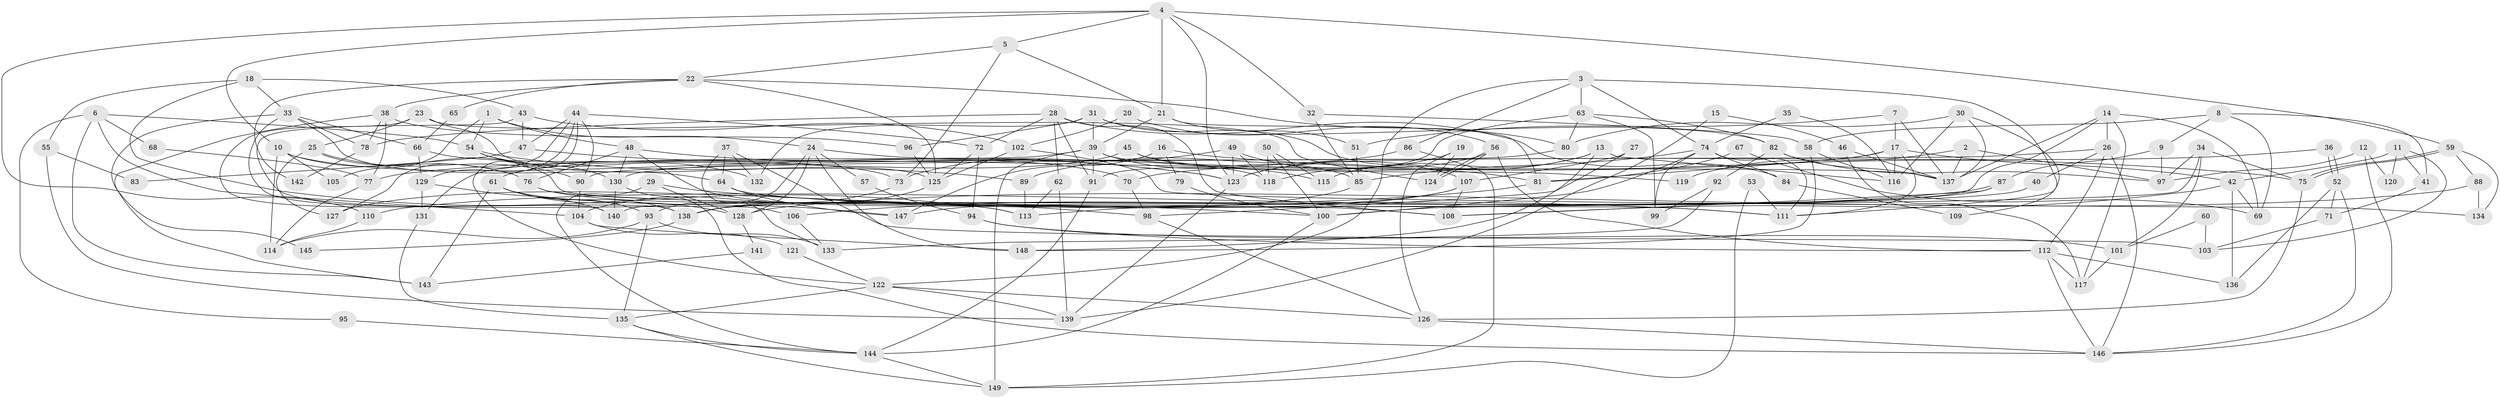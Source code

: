 // coarse degree distribution, {4: 0.17894736842105263, 3: 0.1368421052631579, 7: 0.10526315789473684, 6: 0.2, 8: 0.06315789473684211, 5: 0.1368421052631579, 9: 0.042105263157894736, 2: 0.12631578947368421, 10: 0.010526315789473684}
// Generated by graph-tools (version 1.1) at 2025/23/03/03/25 07:23:58]
// undirected, 149 vertices, 298 edges
graph export_dot {
graph [start="1"]
  node [color=gray90,style=filled];
  1;
  2;
  3;
  4;
  5;
  6;
  7;
  8;
  9;
  10;
  11;
  12;
  13;
  14;
  15;
  16;
  17;
  18;
  19;
  20;
  21;
  22;
  23;
  24;
  25;
  26;
  27;
  28;
  29;
  30;
  31;
  32;
  33;
  34;
  35;
  36;
  37;
  38;
  39;
  40;
  41;
  42;
  43;
  44;
  45;
  46;
  47;
  48;
  49;
  50;
  51;
  52;
  53;
  54;
  55;
  56;
  57;
  58;
  59;
  60;
  61;
  62;
  63;
  64;
  65;
  66;
  67;
  68;
  69;
  70;
  71;
  72;
  73;
  74;
  75;
  76;
  77;
  78;
  79;
  80;
  81;
  82;
  83;
  84;
  85;
  86;
  87;
  88;
  89;
  90;
  91;
  92;
  93;
  94;
  95;
  96;
  97;
  98;
  99;
  100;
  101;
  102;
  103;
  104;
  105;
  106;
  107;
  108;
  109;
  110;
  111;
  112;
  113;
  114;
  115;
  116;
  117;
  118;
  119;
  120;
  121;
  122;
  123;
  124;
  125;
  126;
  127;
  128;
  129;
  130;
  131;
  132;
  133;
  134;
  135;
  136;
  137;
  138;
  139;
  140;
  141;
  142;
  143;
  144;
  145;
  146;
  147;
  148;
  149;
  1 -- 24;
  1 -- 48;
  1 -- 54;
  1 -- 105;
  2 -- 137;
  2 -- 97;
  2 -- 119;
  3 -- 111;
  3 -- 74;
  3 -- 63;
  3 -- 86;
  3 -- 122;
  4 -- 21;
  4 -- 32;
  4 -- 5;
  4 -- 10;
  4 -- 59;
  4 -- 110;
  4 -- 123;
  5 -- 22;
  5 -- 21;
  5 -- 73;
  6 -- 54;
  6 -- 104;
  6 -- 68;
  6 -- 95;
  6 -- 143;
  7 -- 51;
  7 -- 137;
  7 -- 17;
  8 -- 58;
  8 -- 69;
  8 -- 9;
  8 -- 41;
  9 -- 87;
  9 -- 97;
  10 -- 114;
  10 -- 70;
  10 -- 76;
  10 -- 105;
  11 -- 42;
  11 -- 41;
  11 -- 103;
  11 -- 120;
  12 -- 146;
  12 -- 97;
  12 -- 120;
  13 -- 115;
  13 -- 123;
  13 -- 116;
  13 -- 148;
  14 -- 26;
  14 -- 140;
  14 -- 69;
  14 -- 117;
  14 -- 137;
  15 -- 46;
  15 -- 139;
  16 -- 147;
  16 -- 75;
  16 -- 79;
  17 -- 42;
  17 -- 77;
  17 -- 81;
  17 -- 111;
  17 -- 116;
  18 -- 33;
  18 -- 113;
  18 -- 43;
  18 -- 55;
  19 -- 124;
  19 -- 126;
  19 -- 118;
  20 -- 102;
  20 -- 56;
  21 -- 81;
  21 -- 39;
  21 -- 51;
  22 -- 80;
  22 -- 125;
  22 -- 38;
  22 -- 65;
  22 -- 142;
  23 -- 125;
  23 -- 25;
  23 -- 124;
  23 -- 140;
  24 -- 128;
  24 -- 118;
  24 -- 57;
  24 -- 93;
  24 -- 148;
  25 -- 108;
  25 -- 90;
  25 -- 127;
  26 -- 90;
  26 -- 112;
  26 -- 40;
  26 -- 146;
  27 -- 107;
  27 -- 98;
  28 -- 91;
  28 -- 108;
  28 -- 62;
  28 -- 72;
  28 -- 78;
  28 -- 84;
  29 -- 128;
  29 -- 144;
  29 -- 111;
  30 -- 137;
  30 -- 116;
  30 -- 80;
  30 -- 109;
  31 -- 82;
  31 -- 39;
  31 -- 96;
  31 -- 107;
  31 -- 132;
  32 -- 85;
  32 -- 58;
  33 -- 64;
  33 -- 78;
  33 -- 66;
  33 -- 138;
  33 -- 145;
  34 -- 97;
  34 -- 101;
  34 -- 75;
  34 -- 113;
  35 -- 116;
  35 -- 74;
  36 -- 52;
  36 -- 52;
  36 -- 70;
  37 -- 64;
  37 -- 132;
  37 -- 103;
  37 -- 133;
  38 -- 143;
  38 -- 77;
  38 -- 78;
  38 -- 96;
  39 -- 149;
  39 -- 91;
  39 -- 115;
  39 -- 131;
  39 -- 137;
  40 -- 100;
  41 -- 71;
  42 -- 108;
  42 -- 136;
  42 -- 69;
  43 -- 106;
  43 -- 47;
  43 -- 102;
  44 -- 129;
  44 -- 122;
  44 -- 47;
  44 -- 72;
  44 -- 90;
  44 -- 127;
  45 -- 85;
  45 -- 61;
  45 -- 119;
  46 -- 137;
  46 -- 117;
  47 -- 83;
  47 -- 123;
  48 -- 130;
  48 -- 123;
  48 -- 76;
  48 -- 98;
  49 -- 73;
  49 -- 123;
  49 -- 81;
  49 -- 118;
  50 -- 100;
  50 -- 118;
  50 -- 115;
  51 -- 85;
  52 -- 146;
  52 -- 71;
  52 -- 136;
  53 -- 149;
  53 -- 111;
  54 -- 130;
  54 -- 89;
  54 -- 132;
  55 -- 139;
  55 -- 83;
  56 -- 123;
  56 -- 124;
  56 -- 124;
  56 -- 112;
  57 -- 94;
  58 -- 116;
  58 -- 148;
  59 -- 75;
  59 -- 75;
  59 -- 88;
  59 -- 134;
  60 -- 103;
  60 -- 101;
  61 -- 138;
  61 -- 93;
  61 -- 128;
  61 -- 143;
  61 -- 147;
  62 -- 113;
  62 -- 139;
  63 -- 91;
  63 -- 80;
  63 -- 82;
  63 -- 99;
  64 -- 111;
  64 -- 147;
  65 -- 66;
  66 -- 129;
  66 -- 73;
  67 -- 69;
  67 -- 81;
  68 -- 77;
  70 -- 98;
  71 -- 103;
  72 -- 94;
  72 -- 125;
  73 -- 104;
  74 -- 111;
  74 -- 99;
  74 -- 84;
  74 -- 85;
  74 -- 100;
  75 -- 126;
  76 -- 100;
  76 -- 113;
  77 -- 114;
  78 -- 142;
  79 -- 100;
  80 -- 130;
  81 -- 106;
  82 -- 137;
  82 -- 92;
  82 -- 97;
  84 -- 109;
  85 -- 127;
  86 -- 89;
  86 -- 149;
  87 -- 138;
  87 -- 110;
  87 -- 108;
  88 -- 134;
  88 -- 128;
  89 -- 113;
  90 -- 104;
  91 -- 144;
  92 -- 133;
  92 -- 99;
  93 -- 135;
  93 -- 114;
  93 -- 133;
  94 -- 112;
  94 -- 101;
  95 -- 144;
  96 -- 125;
  98 -- 126;
  100 -- 144;
  101 -- 117;
  102 -- 125;
  102 -- 134;
  104 -- 148;
  104 -- 121;
  106 -- 133;
  107 -- 138;
  107 -- 108;
  107 -- 147;
  110 -- 114;
  112 -- 146;
  112 -- 117;
  112 -- 136;
  121 -- 122;
  122 -- 139;
  122 -- 126;
  122 -- 135;
  123 -- 139;
  125 -- 138;
  126 -- 146;
  128 -- 141;
  129 -- 131;
  129 -- 140;
  130 -- 146;
  130 -- 140;
  131 -- 135;
  135 -- 149;
  135 -- 144;
  138 -- 145;
  141 -- 143;
  144 -- 149;
}
